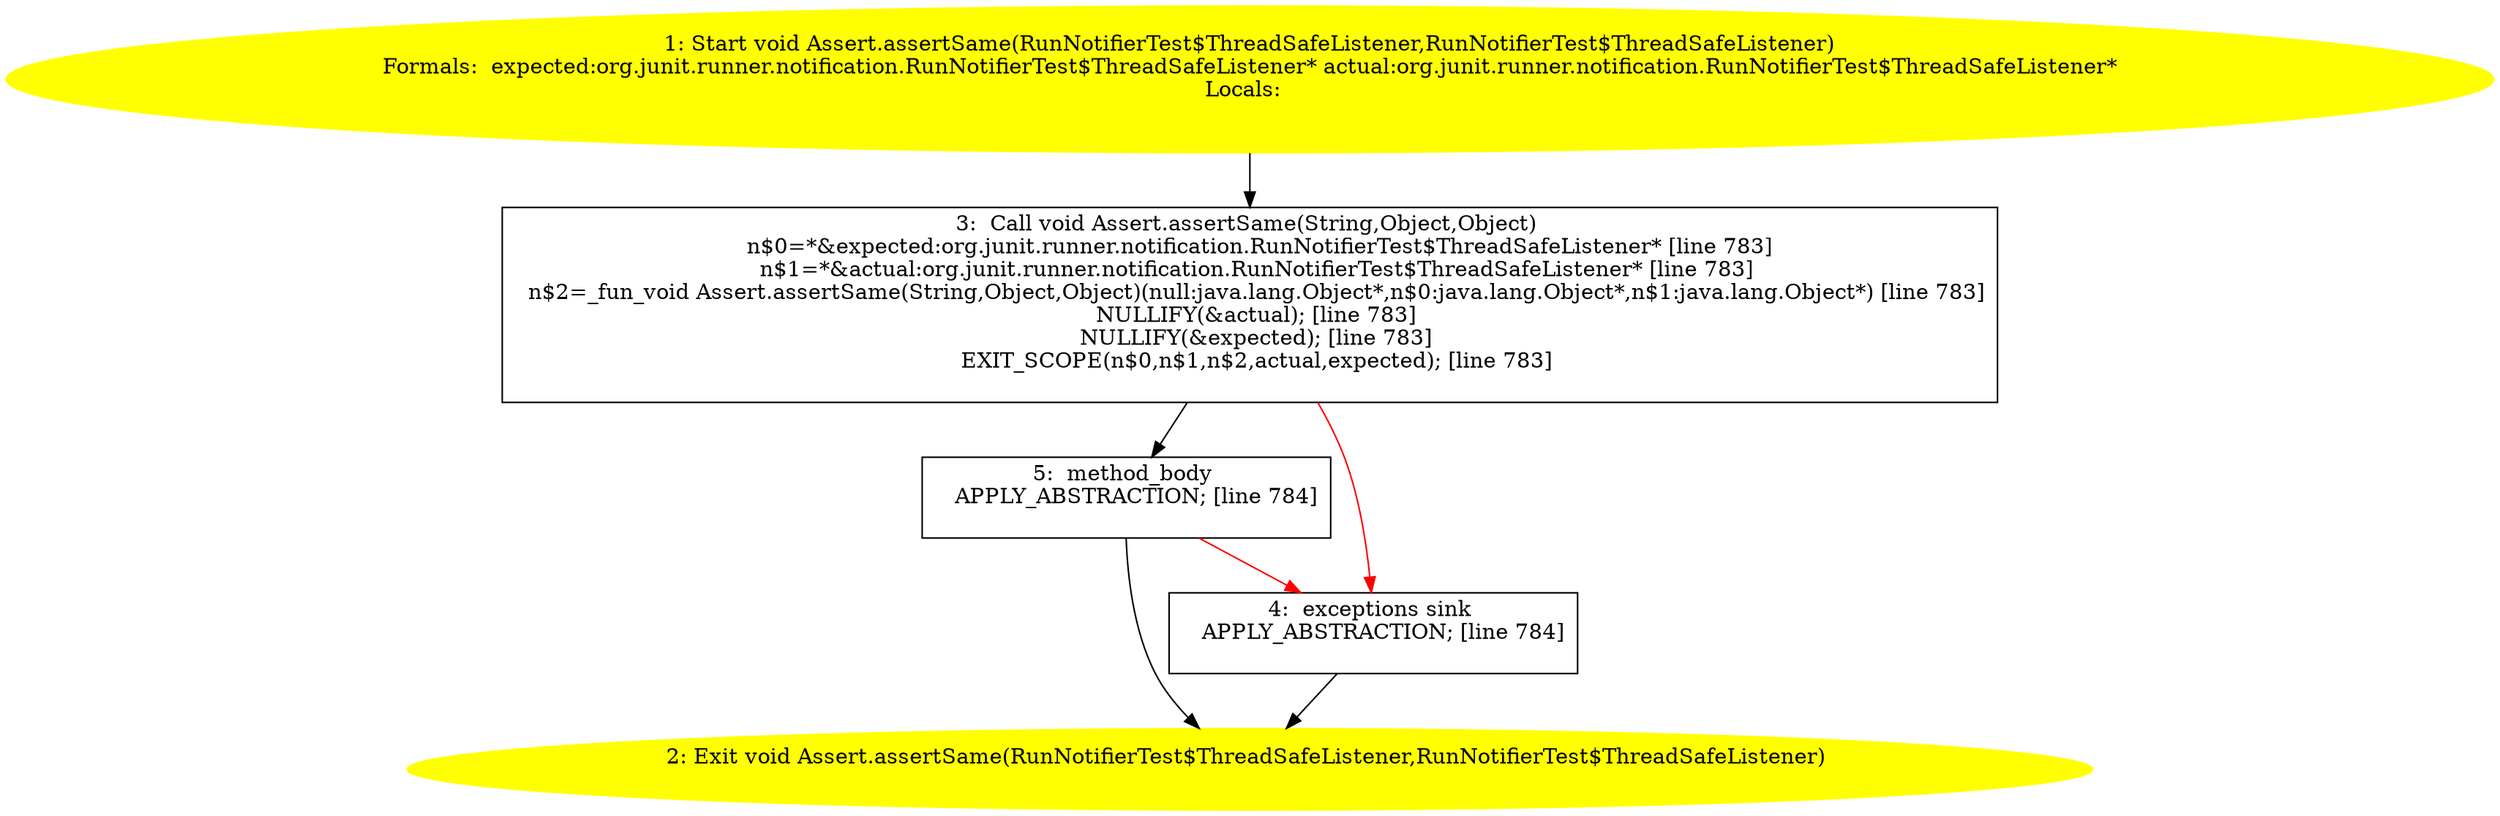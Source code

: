 /* @generated */
digraph cfg {
"org.junit.Assert.assertSame(org.junit.runner.notification.RunNotifierTest$ThreadSafeListener,org.jun.f55235a013b1589e1f717f132ddbd90c_1" [label="1: Start void Assert.assertSame(RunNotifierTest$ThreadSafeListener,RunNotifierTest$ThreadSafeListener)\nFormals:  expected:org.junit.runner.notification.RunNotifierTest$ThreadSafeListener* actual:org.junit.runner.notification.RunNotifierTest$ThreadSafeListener*\nLocals:  \n  " color=yellow style=filled]
	

	 "org.junit.Assert.assertSame(org.junit.runner.notification.RunNotifierTest$ThreadSafeListener,org.jun.f55235a013b1589e1f717f132ddbd90c_1" -> "org.junit.Assert.assertSame(org.junit.runner.notification.RunNotifierTest$ThreadSafeListener,org.jun.f55235a013b1589e1f717f132ddbd90c_3" ;
"org.junit.Assert.assertSame(org.junit.runner.notification.RunNotifierTest$ThreadSafeListener,org.jun.f55235a013b1589e1f717f132ddbd90c_2" [label="2: Exit void Assert.assertSame(RunNotifierTest$ThreadSafeListener,RunNotifierTest$ThreadSafeListener) \n  " color=yellow style=filled]
	

"org.junit.Assert.assertSame(org.junit.runner.notification.RunNotifierTest$ThreadSafeListener,org.jun.f55235a013b1589e1f717f132ddbd90c_3" [label="3:  Call void Assert.assertSame(String,Object,Object) \n   n$0=*&expected:org.junit.runner.notification.RunNotifierTest$ThreadSafeListener* [line 783]\n  n$1=*&actual:org.junit.runner.notification.RunNotifierTest$ThreadSafeListener* [line 783]\n  n$2=_fun_void Assert.assertSame(String,Object,Object)(null:java.lang.Object*,n$0:java.lang.Object*,n$1:java.lang.Object*) [line 783]\n  NULLIFY(&actual); [line 783]\n  NULLIFY(&expected); [line 783]\n  EXIT_SCOPE(n$0,n$1,n$2,actual,expected); [line 783]\n " shape="box"]
	

	 "org.junit.Assert.assertSame(org.junit.runner.notification.RunNotifierTest$ThreadSafeListener,org.jun.f55235a013b1589e1f717f132ddbd90c_3" -> "org.junit.Assert.assertSame(org.junit.runner.notification.RunNotifierTest$ThreadSafeListener,org.jun.f55235a013b1589e1f717f132ddbd90c_5" ;
	 "org.junit.Assert.assertSame(org.junit.runner.notification.RunNotifierTest$ThreadSafeListener,org.jun.f55235a013b1589e1f717f132ddbd90c_3" -> "org.junit.Assert.assertSame(org.junit.runner.notification.RunNotifierTest$ThreadSafeListener,org.jun.f55235a013b1589e1f717f132ddbd90c_4" [color="red" ];
"org.junit.Assert.assertSame(org.junit.runner.notification.RunNotifierTest$ThreadSafeListener,org.jun.f55235a013b1589e1f717f132ddbd90c_4" [label="4:  exceptions sink \n   APPLY_ABSTRACTION; [line 784]\n " shape="box"]
	

	 "org.junit.Assert.assertSame(org.junit.runner.notification.RunNotifierTest$ThreadSafeListener,org.jun.f55235a013b1589e1f717f132ddbd90c_4" -> "org.junit.Assert.assertSame(org.junit.runner.notification.RunNotifierTest$ThreadSafeListener,org.jun.f55235a013b1589e1f717f132ddbd90c_2" ;
"org.junit.Assert.assertSame(org.junit.runner.notification.RunNotifierTest$ThreadSafeListener,org.jun.f55235a013b1589e1f717f132ddbd90c_5" [label="5:  method_body \n   APPLY_ABSTRACTION; [line 784]\n " shape="box"]
	

	 "org.junit.Assert.assertSame(org.junit.runner.notification.RunNotifierTest$ThreadSafeListener,org.jun.f55235a013b1589e1f717f132ddbd90c_5" -> "org.junit.Assert.assertSame(org.junit.runner.notification.RunNotifierTest$ThreadSafeListener,org.jun.f55235a013b1589e1f717f132ddbd90c_2" ;
	 "org.junit.Assert.assertSame(org.junit.runner.notification.RunNotifierTest$ThreadSafeListener,org.jun.f55235a013b1589e1f717f132ddbd90c_5" -> "org.junit.Assert.assertSame(org.junit.runner.notification.RunNotifierTest$ThreadSafeListener,org.jun.f55235a013b1589e1f717f132ddbd90c_4" [color="red" ];
}
